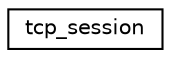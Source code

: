 digraph "Graphical Class Hierarchy"
{
  edge [fontname="Helvetica",fontsize="10",labelfontname="Helvetica",labelfontsize="10"];
  node [fontname="Helvetica",fontsize="10",shape=record];
  rankdir="LR";
  Node0 [label="tcp_session",height=0.2,width=0.4,color="black", fillcolor="white", style="filled",URL="$classtcp__session.html"];
}
